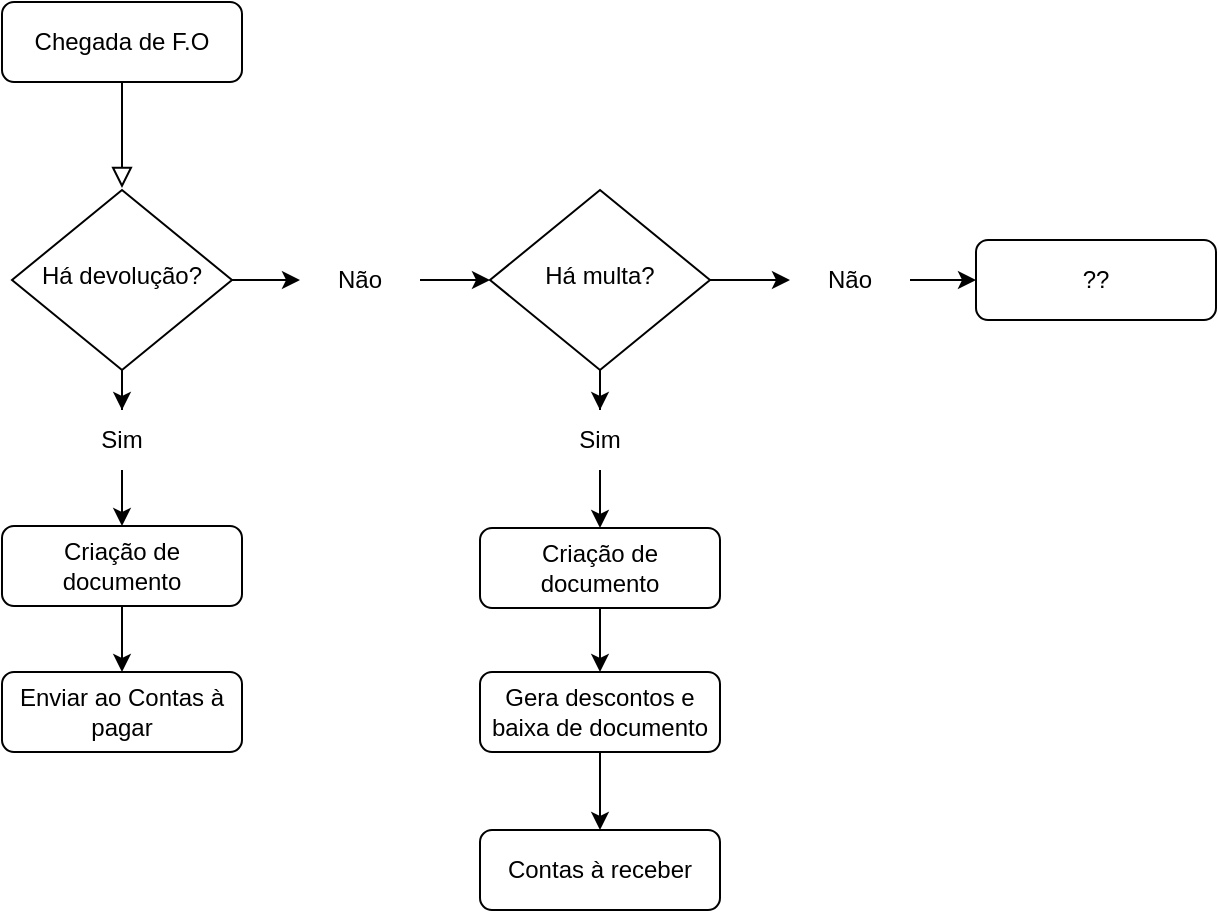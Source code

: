 <mxfile version="22.1.0" type="github">
  <diagram id="C5RBs43oDa-KdzZeNtuy" name="Page-1">
    <mxGraphModel dx="789" dy="754" grid="1" gridSize="10" guides="1" tooltips="1" connect="1" arrows="1" fold="1" page="1" pageScale="1" pageWidth="827" pageHeight="1169" math="0" shadow="0">
      <root>
        <mxCell id="WIyWlLk6GJQsqaUBKTNV-0" />
        <mxCell id="WIyWlLk6GJQsqaUBKTNV-1" parent="WIyWlLk6GJQsqaUBKTNV-0" />
        <mxCell id="WIyWlLk6GJQsqaUBKTNV-2" value="" style="rounded=0;html=1;jettySize=auto;orthogonalLoop=1;fontSize=11;endArrow=block;endFill=0;endSize=8;strokeWidth=1;shadow=0;labelBackgroundColor=none;edgeStyle=orthogonalEdgeStyle;" parent="WIyWlLk6GJQsqaUBKTNV-1" edge="1">
          <mxGeometry relative="1" as="geometry">
            <mxPoint x="186" y="115" as="sourcePoint" />
            <mxPoint x="186" y="169" as="targetPoint" />
          </mxGeometry>
        </mxCell>
        <mxCell id="WIyWlLk6GJQsqaUBKTNV-3" value="Chegada de F.O" style="rounded=1;whiteSpace=wrap;html=1;fontSize=12;glass=0;strokeWidth=1;shadow=0;" parent="WIyWlLk6GJQsqaUBKTNV-1" vertex="1">
          <mxGeometry x="126" y="76" width="120" height="40" as="geometry" />
        </mxCell>
        <mxCell id="gmkcOeyq3huJtDNITMZC-30" value="" style="edgeStyle=orthogonalEdgeStyle;rounded=0;orthogonalLoop=1;jettySize=auto;html=1;" edge="1" parent="WIyWlLk6GJQsqaUBKTNV-1" source="WIyWlLk6GJQsqaUBKTNV-6" target="HIPqE_qxqlqEdpRQY_pM-4">
          <mxGeometry relative="1" as="geometry" />
        </mxCell>
        <mxCell id="gmkcOeyq3huJtDNITMZC-31" value="" style="edgeStyle=orthogonalEdgeStyle;rounded=0;orthogonalLoop=1;jettySize=auto;html=1;" edge="1" parent="WIyWlLk6GJQsqaUBKTNV-1" source="WIyWlLk6GJQsqaUBKTNV-6" target="HIPqE_qxqlqEdpRQY_pM-2">
          <mxGeometry relative="1" as="geometry" />
        </mxCell>
        <mxCell id="WIyWlLk6GJQsqaUBKTNV-6" value="Há devolução?" style="rhombus;whiteSpace=wrap;html=1;shadow=0;fontFamily=Helvetica;fontSize=12;align=center;strokeWidth=1;spacing=6;spacingTop=-4;" parent="WIyWlLk6GJQsqaUBKTNV-1" vertex="1">
          <mxGeometry x="131" y="170" width="110" height="90" as="geometry" />
        </mxCell>
        <mxCell id="WIyWlLk6GJQsqaUBKTNV-7" value="??" style="rounded=1;whiteSpace=wrap;html=1;fontSize=12;glass=0;strokeWidth=1;shadow=0;" parent="WIyWlLk6GJQsqaUBKTNV-1" vertex="1">
          <mxGeometry x="613" y="195" width="120" height="40" as="geometry" />
        </mxCell>
        <mxCell id="WIyWlLk6GJQsqaUBKTNV-11" value="Enviar ao Contas à pagar" style="rounded=1;whiteSpace=wrap;html=1;fontSize=12;glass=0;strokeWidth=1;shadow=0;" parent="WIyWlLk6GJQsqaUBKTNV-1" vertex="1">
          <mxGeometry x="126" y="411" width="120" height="40" as="geometry" />
        </mxCell>
        <mxCell id="gmkcOeyq3huJtDNITMZC-10" value="" style="edgeStyle=orthogonalEdgeStyle;rounded=0;orthogonalLoop=1;jettySize=auto;html=1;" edge="1" parent="WIyWlLk6GJQsqaUBKTNV-1" source="WIyWlLk6GJQsqaUBKTNV-12" target="WIyWlLk6GJQsqaUBKTNV-11">
          <mxGeometry relative="1" as="geometry" />
        </mxCell>
        <mxCell id="WIyWlLk6GJQsqaUBKTNV-12" value="Criação de documento" style="rounded=1;whiteSpace=wrap;html=1;fontSize=12;glass=0;strokeWidth=1;shadow=0;" parent="WIyWlLk6GJQsqaUBKTNV-1" vertex="1">
          <mxGeometry x="126" y="338" width="120" height="40" as="geometry" />
        </mxCell>
        <mxCell id="gmkcOeyq3huJtDNITMZC-12" value="" style="edgeStyle=orthogonalEdgeStyle;rounded=0;orthogonalLoop=1;jettySize=auto;html=1;" edge="1" parent="WIyWlLk6GJQsqaUBKTNV-1" source="HIPqE_qxqlqEdpRQY_pM-2" target="WIyWlLk6GJQsqaUBKTNV-12">
          <mxGeometry relative="1" as="geometry" />
        </mxCell>
        <mxCell id="HIPqE_qxqlqEdpRQY_pM-2" value="Sim" style="text;html=1;strokeColor=none;fillColor=none;align=center;verticalAlign=middle;whiteSpace=wrap;rounded=0;" parent="WIyWlLk6GJQsqaUBKTNV-1" vertex="1">
          <mxGeometry x="156" y="280" width="60" height="30" as="geometry" />
        </mxCell>
        <mxCell id="gmkcOeyq3huJtDNITMZC-23" value="" style="edgeStyle=orthogonalEdgeStyle;rounded=0;orthogonalLoop=1;jettySize=auto;html=1;" edge="1" parent="WIyWlLk6GJQsqaUBKTNV-1" source="HIPqE_qxqlqEdpRQY_pM-4" target="HIPqE_qxqlqEdpRQY_pM-14">
          <mxGeometry relative="1" as="geometry" />
        </mxCell>
        <mxCell id="HIPqE_qxqlqEdpRQY_pM-4" value="Não" style="text;html=1;strokeColor=none;fillColor=none;align=center;verticalAlign=middle;whiteSpace=wrap;rounded=0;" parent="WIyWlLk6GJQsqaUBKTNV-1" vertex="1">
          <mxGeometry x="275" y="200" width="60" height="30" as="geometry" />
        </mxCell>
        <mxCell id="gmkcOeyq3huJtDNITMZC-32" value="" style="edgeStyle=orthogonalEdgeStyle;rounded=0;orthogonalLoop=1;jettySize=auto;html=1;" edge="1" parent="WIyWlLk6GJQsqaUBKTNV-1" source="HIPqE_qxqlqEdpRQY_pM-14" target="gmkcOeyq3huJtDNITMZC-1">
          <mxGeometry relative="1" as="geometry" />
        </mxCell>
        <mxCell id="gmkcOeyq3huJtDNITMZC-33" value="" style="edgeStyle=orthogonalEdgeStyle;rounded=0;orthogonalLoop=1;jettySize=auto;html=1;" edge="1" parent="WIyWlLk6GJQsqaUBKTNV-1" source="HIPqE_qxqlqEdpRQY_pM-14" target="gmkcOeyq3huJtDNITMZC-25">
          <mxGeometry relative="1" as="geometry" />
        </mxCell>
        <mxCell id="HIPqE_qxqlqEdpRQY_pM-14" value="Há multa?" style="rhombus;whiteSpace=wrap;html=1;shadow=0;fontFamily=Helvetica;fontSize=12;align=center;strokeWidth=1;spacing=6;spacingTop=-4;" parent="WIyWlLk6GJQsqaUBKTNV-1" vertex="1">
          <mxGeometry x="370" y="170" width="110" height="90" as="geometry" />
        </mxCell>
        <mxCell id="gmkcOeyq3huJtDNITMZC-34" value="" style="edgeStyle=orthogonalEdgeStyle;rounded=0;orthogonalLoop=1;jettySize=auto;html=1;" edge="1" parent="WIyWlLk6GJQsqaUBKTNV-1" source="HIPqE_qxqlqEdpRQY_pM-15" target="gmkcOeyq3huJtDNITMZC-5">
          <mxGeometry relative="1" as="geometry" />
        </mxCell>
        <mxCell id="HIPqE_qxqlqEdpRQY_pM-15" value="Criação de documento" style="rounded=1;whiteSpace=wrap;html=1;fontSize=12;glass=0;strokeWidth=1;shadow=0;" parent="WIyWlLk6GJQsqaUBKTNV-1" vertex="1">
          <mxGeometry x="365" y="339" width="120" height="40" as="geometry" />
        </mxCell>
        <mxCell id="gmkcOeyq3huJtDNITMZC-26" value="" style="edgeStyle=orthogonalEdgeStyle;rounded=0;orthogonalLoop=1;jettySize=auto;html=1;" edge="1" parent="WIyWlLk6GJQsqaUBKTNV-1" source="gmkcOeyq3huJtDNITMZC-1" target="WIyWlLk6GJQsqaUBKTNV-7">
          <mxGeometry relative="1" as="geometry" />
        </mxCell>
        <mxCell id="gmkcOeyq3huJtDNITMZC-1" value="Não" style="text;html=1;strokeColor=none;fillColor=none;align=center;verticalAlign=middle;whiteSpace=wrap;rounded=0;" vertex="1" parent="WIyWlLk6GJQsqaUBKTNV-1">
          <mxGeometry x="520" y="200" width="60" height="30" as="geometry" />
        </mxCell>
        <mxCell id="gmkcOeyq3huJtDNITMZC-36" value="" style="edgeStyle=orthogonalEdgeStyle;rounded=0;orthogonalLoop=1;jettySize=auto;html=1;" edge="1" parent="WIyWlLk6GJQsqaUBKTNV-1" source="gmkcOeyq3huJtDNITMZC-5" target="gmkcOeyq3huJtDNITMZC-35">
          <mxGeometry relative="1" as="geometry" />
        </mxCell>
        <mxCell id="gmkcOeyq3huJtDNITMZC-5" value="Gera descontos e baixa de documento" style="rounded=1;whiteSpace=wrap;html=1;fontSize=12;glass=0;strokeWidth=1;shadow=0;" vertex="1" parent="WIyWlLk6GJQsqaUBKTNV-1">
          <mxGeometry x="365" y="411" width="120" height="40" as="geometry" />
        </mxCell>
        <mxCell id="gmkcOeyq3huJtDNITMZC-29" value="" style="edgeStyle=orthogonalEdgeStyle;rounded=0;orthogonalLoop=1;jettySize=auto;html=1;" edge="1" parent="WIyWlLk6GJQsqaUBKTNV-1" source="gmkcOeyq3huJtDNITMZC-25" target="HIPqE_qxqlqEdpRQY_pM-15">
          <mxGeometry relative="1" as="geometry" />
        </mxCell>
        <mxCell id="gmkcOeyq3huJtDNITMZC-25" value="Sim" style="text;html=1;strokeColor=none;fillColor=none;align=center;verticalAlign=middle;whiteSpace=wrap;rounded=0;" vertex="1" parent="WIyWlLk6GJQsqaUBKTNV-1">
          <mxGeometry x="395" y="280" width="60" height="30" as="geometry" />
        </mxCell>
        <mxCell id="gmkcOeyq3huJtDNITMZC-35" value="Contas à receber" style="rounded=1;whiteSpace=wrap;html=1;fontSize=12;glass=0;strokeWidth=1;shadow=0;" vertex="1" parent="WIyWlLk6GJQsqaUBKTNV-1">
          <mxGeometry x="365" y="490" width="120" height="40" as="geometry" />
        </mxCell>
      </root>
    </mxGraphModel>
  </diagram>
</mxfile>
